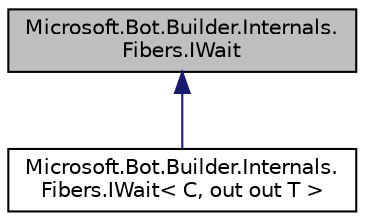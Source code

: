 digraph "Microsoft.Bot.Builder.Internals.Fibers.IWait"
{
  edge [fontname="Helvetica",fontsize="10",labelfontname="Helvetica",labelfontsize="10"];
  node [fontname="Helvetica",fontsize="10",shape=record];
  Node1 [label="Microsoft.Bot.Builder.Internals.\lFibers.IWait",height=0.2,width=0.4,color="black", fillcolor="grey75", style="filled", fontcolor="black"];
  Node1 -> Node2 [dir="back",color="midnightblue",fontsize="10",style="solid",fontname="Helvetica"];
  Node2 [label="Microsoft.Bot.Builder.Internals.\lFibers.IWait\< C, out out T \>",height=0.2,width=0.4,color="black", fillcolor="white", style="filled",URL="$de/dea/interface_microsoft_1_1_bot_1_1_builder_1_1_internals_1_1_fibers_1_1_i_wait.html"];
}

